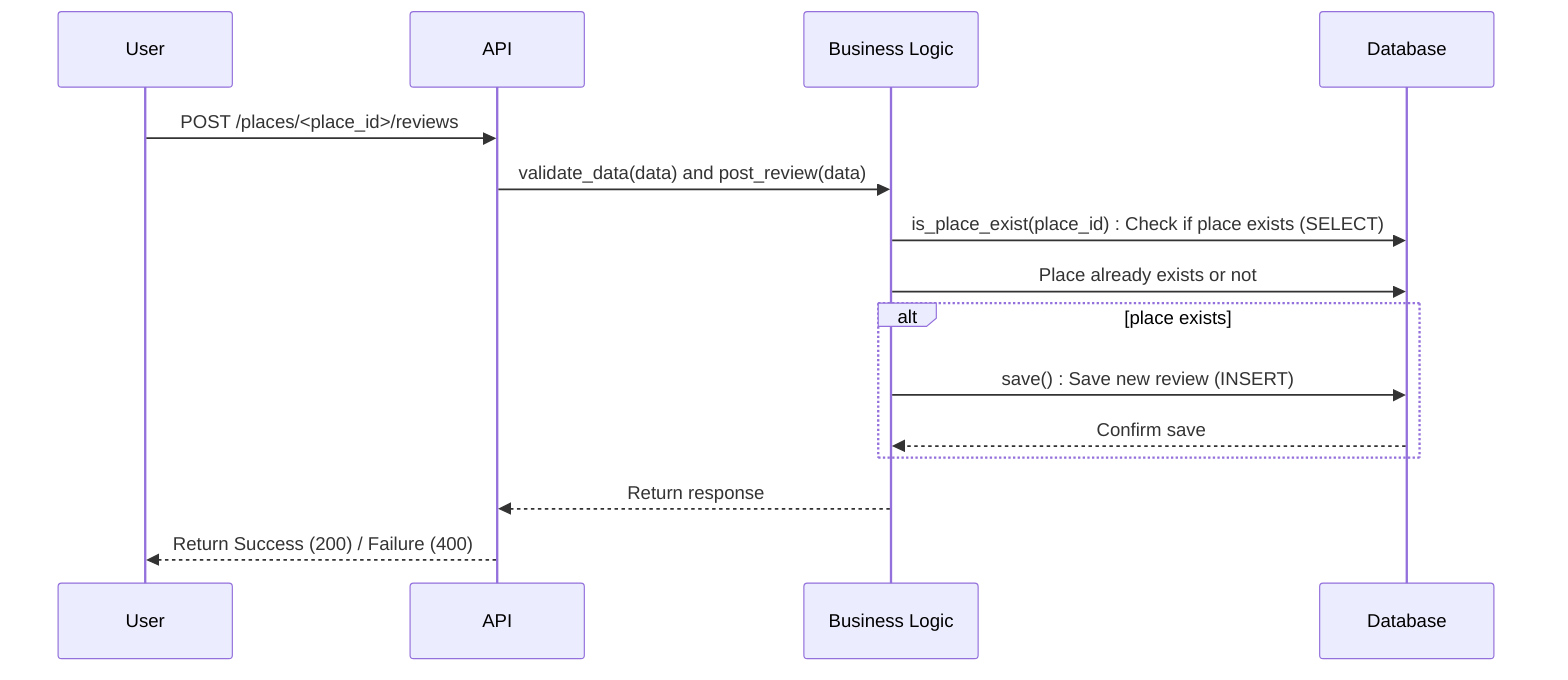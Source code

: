 sequenceDiagram
    participant User
    participant API
    participant Business Logic
    participant Database

    User ->> API: POST /places/<place_id>/reviews
    API ->> Business Logic: validate_data(data) and post_review(data)
    Business Logic ->> Database: is_place_exist(place_id) : Check if place exists (SELECT)
    Business Logic ->> Database: Place already exists or not
    alt place exists
        Business Logic ->> Database: save() : Save new review (INSERT)
        Database -->> Business Logic: Confirm save
    end
    Business Logic -->> API: Return response
    API -->> User: Return Success (200) / Failure (400)